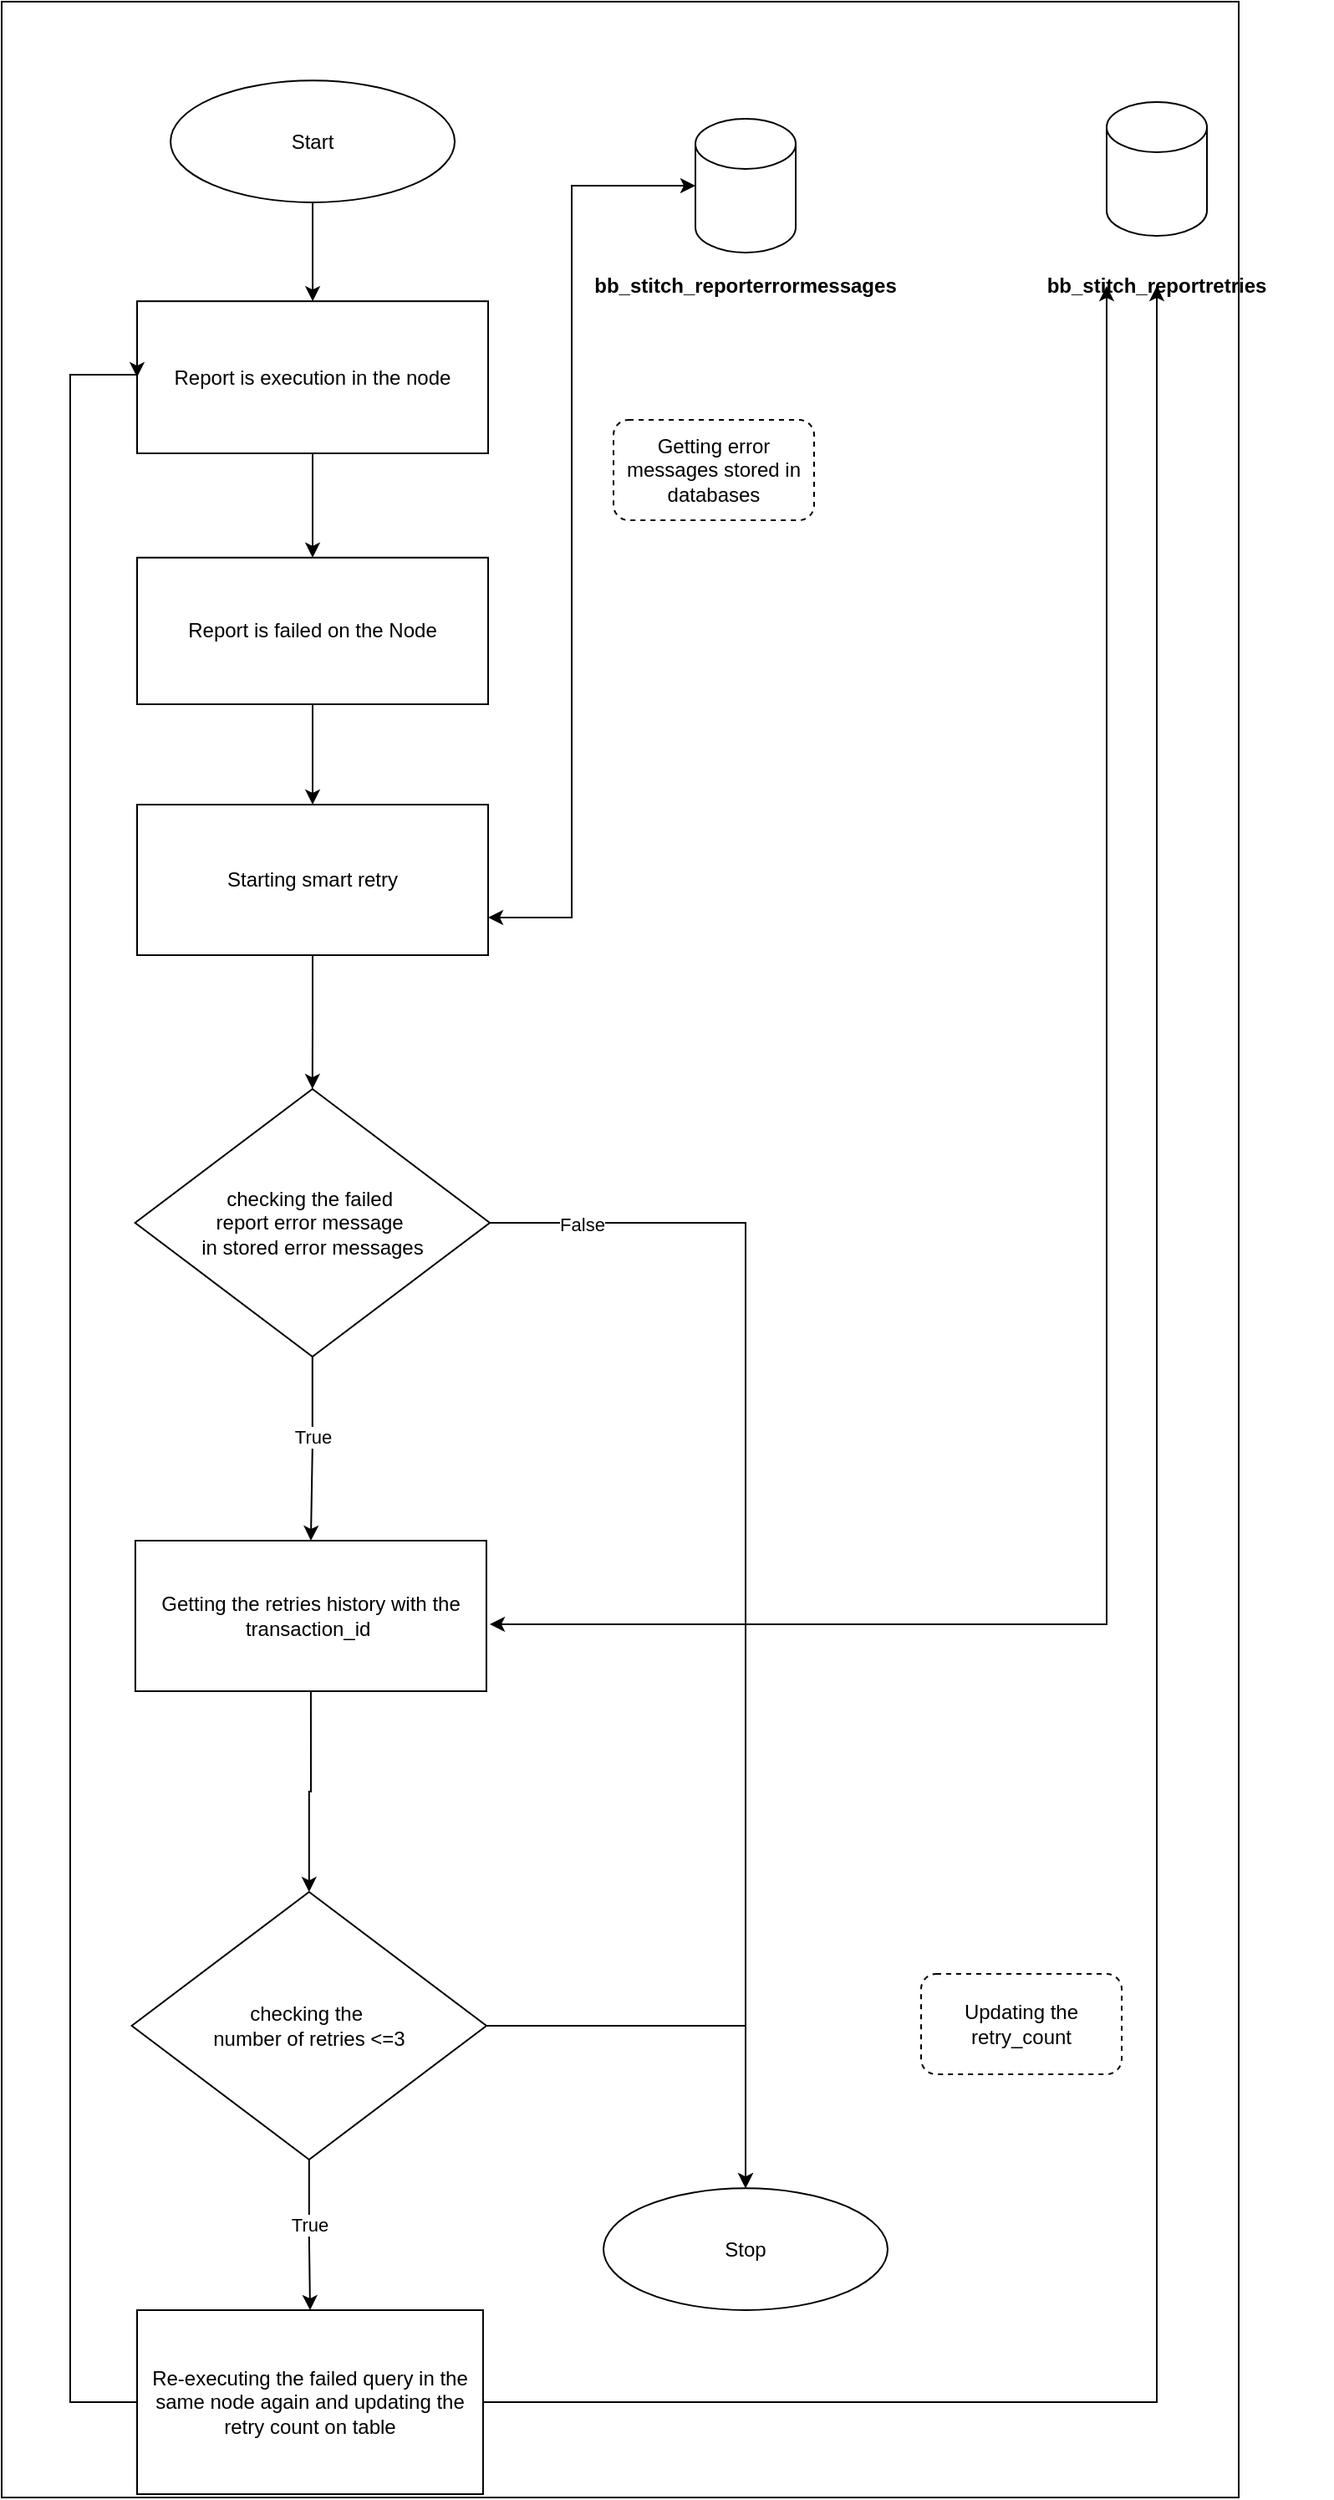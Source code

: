 <mxfile version="26.2.14">
  <diagram name="Page-1" id="eXSfmjUFuQOITZMK3o8C">
    <mxGraphModel dx="3565" dy="2210" grid="1" gridSize="10" guides="1" tooltips="1" connect="1" arrows="1" fold="1" page="1" pageScale="1" pageWidth="827" pageHeight="1169" math="0" shadow="0">
      <root>
        <mxCell id="0" />
        <mxCell id="1" parent="0" />
        <mxCell id="Di3fAgxtV0VW0kk3TTDr-43" value="" style="rounded=0;whiteSpace=wrap;html=1;fillColor=none;" vertex="1" parent="1">
          <mxGeometry x="30" y="18" width="740" height="1492" as="geometry" />
        </mxCell>
        <mxCell id="Di3fAgxtV0VW0kk3TTDr-3" value="" style="edgeStyle=orthogonalEdgeStyle;rounded=0;orthogonalLoop=1;jettySize=auto;html=1;" edge="1" parent="1" source="Di3fAgxtV0VW0kk3TTDr-1" target="Di3fAgxtV0VW0kk3TTDr-2">
          <mxGeometry relative="1" as="geometry" />
        </mxCell>
        <mxCell id="Di3fAgxtV0VW0kk3TTDr-1" value="Start" style="ellipse;whiteSpace=wrap;html=1;fillColor=none;" vertex="1" parent="1">
          <mxGeometry x="131.02" y="65.14" width="170" height="72.86" as="geometry" />
        </mxCell>
        <mxCell id="Di3fAgxtV0VW0kk3TTDr-5" value="" style="edgeStyle=orthogonalEdgeStyle;rounded=0;orthogonalLoop=1;jettySize=auto;html=1;" edge="1" parent="1" source="Di3fAgxtV0VW0kk3TTDr-2" target="Di3fAgxtV0VW0kk3TTDr-4">
          <mxGeometry relative="1" as="geometry" />
        </mxCell>
        <mxCell id="Di3fAgxtV0VW0kk3TTDr-2" value="Report is execution in the node" style="whiteSpace=wrap;html=1;fillColor=none;" vertex="1" parent="1">
          <mxGeometry x="111" y="197.08" width="210" height="90.92" as="geometry" />
        </mxCell>
        <mxCell id="Di3fAgxtV0VW0kk3TTDr-7" value="" style="edgeStyle=orthogonalEdgeStyle;rounded=0;orthogonalLoop=1;jettySize=auto;html=1;" edge="1" parent="1" source="Di3fAgxtV0VW0kk3TTDr-4" target="Di3fAgxtV0VW0kk3TTDr-6">
          <mxGeometry relative="1" as="geometry" />
        </mxCell>
        <mxCell id="Di3fAgxtV0VW0kk3TTDr-4" value="Report is failed on the Node" style="whiteSpace=wrap;html=1;fillColor=none;" vertex="1" parent="1">
          <mxGeometry x="111" y="350.35" width="210" height="87.65" as="geometry" />
        </mxCell>
        <mxCell id="Di3fAgxtV0VW0kk3TTDr-9" value="" style="edgeStyle=orthogonalEdgeStyle;rounded=0;orthogonalLoop=1;jettySize=auto;html=1;" edge="1" parent="1" source="Di3fAgxtV0VW0kk3TTDr-6" target="Di3fAgxtV0VW0kk3TTDr-8">
          <mxGeometry relative="1" as="geometry" />
        </mxCell>
        <mxCell id="Di3fAgxtV0VW0kk3TTDr-6" value="Starting smart retry" style="whiteSpace=wrap;html=1;fillColor=none;" vertex="1" parent="1">
          <mxGeometry x="111" y="498" width="210" height="90" as="geometry" />
        </mxCell>
        <mxCell id="Di3fAgxtV0VW0kk3TTDr-21" value="" style="edgeStyle=orthogonalEdgeStyle;rounded=0;orthogonalLoop=1;jettySize=auto;html=1;entryX=0.5;entryY=0;entryDx=0;entryDy=0;" edge="1" parent="1" source="Di3fAgxtV0VW0kk3TTDr-8" target="Di3fAgxtV0VW0kk3TTDr-42">
          <mxGeometry relative="1" as="geometry">
            <mxPoint x="215.905" y="908" as="targetPoint" />
          </mxGeometry>
        </mxCell>
        <mxCell id="Di3fAgxtV0VW0kk3TTDr-38" value="True" style="edgeLabel;html=1;align=center;verticalAlign=middle;resizable=0;points=[];" vertex="1" connectable="0" parent="Di3fAgxtV0VW0kk3TTDr-21">
          <mxGeometry x="-0.146" relative="1" as="geometry">
            <mxPoint as="offset" />
          </mxGeometry>
        </mxCell>
        <mxCell id="Di3fAgxtV0VW0kk3TTDr-39" style="edgeStyle=orthogonalEdgeStyle;rounded=0;orthogonalLoop=1;jettySize=auto;html=1;exitX=1;exitY=0.5;exitDx=0;exitDy=0;entryX=0.5;entryY=0;entryDx=0;entryDy=0;" edge="1" parent="1" source="Di3fAgxtV0VW0kk3TTDr-8" target="Di3fAgxtV0VW0kk3TTDr-31">
          <mxGeometry relative="1" as="geometry" />
        </mxCell>
        <mxCell id="Di3fAgxtV0VW0kk3TTDr-40" value="False" style="edgeLabel;html=1;align=center;verticalAlign=middle;resizable=0;points=[];" vertex="1" connectable="0" parent="Di3fAgxtV0VW0kk3TTDr-39">
          <mxGeometry x="-0.854" y="-1" relative="1" as="geometry">
            <mxPoint x="1" as="offset" />
          </mxGeometry>
        </mxCell>
        <mxCell id="Di3fAgxtV0VW0kk3TTDr-8" value="checking the failed&amp;nbsp;&lt;div&gt;report error message&amp;nbsp;&lt;/div&gt;&lt;div&gt;in stored error messages&lt;/div&gt;" style="rhombus;whiteSpace=wrap;html=1;fillColor=none;" vertex="1" parent="1">
          <mxGeometry x="109.81" y="668" width="212.19" height="160" as="geometry" />
        </mxCell>
        <mxCell id="Di3fAgxtV0VW0kk3TTDr-10" value="" style="shape=cylinder3;whiteSpace=wrap;html=1;boundedLbl=1;backgroundOutline=1;size=15;fillColor=none;" vertex="1" parent="1">
          <mxGeometry x="691" y="78" width="60" height="80" as="geometry" />
        </mxCell>
        <mxCell id="Di3fAgxtV0VW0kk3TTDr-11" value="" style="shape=cylinder3;whiteSpace=wrap;html=1;boundedLbl=1;backgroundOutline=1;size=15;fillColor=none;" vertex="1" parent="1">
          <mxGeometry x="445" y="88" width="60" height="80" as="geometry" />
        </mxCell>
        <mxCell id="Di3fAgxtV0VW0kk3TTDr-15" style="edgeStyle=orthogonalEdgeStyle;rounded=0;orthogonalLoop=1;jettySize=auto;html=1;entryX=1;entryY=0.75;entryDx=0;entryDy=0;startArrow=classic;startFill=1;" edge="1" parent="1" source="Di3fAgxtV0VW0kk3TTDr-11" target="Di3fAgxtV0VW0kk3TTDr-6">
          <mxGeometry relative="1" as="geometry">
            <Array as="points">
              <mxPoint x="371" y="128" />
              <mxPoint x="371" y="566" />
            </Array>
          </mxGeometry>
        </mxCell>
        <mxCell id="Di3fAgxtV0VW0kk3TTDr-12" value="&lt;h4 data-pm-slice=&quot;1 1 []&quot; data-prosemirror-node-block=&quot;true&quot; data-prosemirror-node-name=&quot;heading&quot; data-prosemirror-content-type=&quot;node&quot;&gt;bb_stitch_reporterrormessages&lt;/h4&gt;" style="text;whiteSpace=wrap;html=1;align=center;" vertex="1" parent="1">
          <mxGeometry x="370" y="158" width="210" height="30" as="geometry" />
        </mxCell>
        <mxCell id="Di3fAgxtV0VW0kk3TTDr-14" value="&lt;h4 data-prosemirror-content-type=&quot;node&quot; data-prosemirror-node-name=&quot;heading&quot; data-prosemirror-node-block=&quot;true&quot; data-pm-slice=&quot;1 1 []&quot;&gt;bb_stitch_reportretries&lt;/h4&gt;" style="text;whiteSpace=wrap;html=1;align=center;" vertex="1" parent="1">
          <mxGeometry x="616" y="158" width="210" height="30" as="geometry" />
        </mxCell>
        <mxCell id="Di3fAgxtV0VW0kk3TTDr-19" value="Getting error messages stored in databases" style="rounded=1;whiteSpace=wrap;html=1;fillColor=none;dashed=1;" vertex="1" parent="1">
          <mxGeometry x="396" y="268" width="120" height="60" as="geometry" />
        </mxCell>
        <mxCell id="Di3fAgxtV0VW0kk3TTDr-22" style="edgeStyle=orthogonalEdgeStyle;rounded=0;orthogonalLoop=1;jettySize=auto;html=1;exitX=1;exitY=0.5;exitDx=0;exitDy=0;startArrow=classic;startFill=1;" edge="1" parent="1" target="Di3fAgxtV0VW0kk3TTDr-14">
          <mxGeometry relative="1" as="geometry">
            <mxPoint x="631" y="518" as="targetPoint" />
            <mxPoint x="322" y="988" as="sourcePoint" />
            <Array as="points">
              <mxPoint x="691" y="988" />
            </Array>
          </mxGeometry>
        </mxCell>
        <mxCell id="Di3fAgxtV0VW0kk3TTDr-24" value="" style="edgeStyle=orthogonalEdgeStyle;rounded=0;orthogonalLoop=1;jettySize=auto;html=1;exitX=0.5;exitY=1;exitDx=0;exitDy=0;" edge="1" parent="1" source="Di3fAgxtV0VW0kk3TTDr-42" target="Di3fAgxtV0VW0kk3TTDr-23">
          <mxGeometry relative="1" as="geometry">
            <mxPoint x="215.905" y="1068" as="sourcePoint" />
          </mxGeometry>
        </mxCell>
        <mxCell id="Di3fAgxtV0VW0kk3TTDr-27" value="" style="edgeStyle=orthogonalEdgeStyle;rounded=0;orthogonalLoop=1;jettySize=auto;html=1;" edge="1" parent="1" source="Di3fAgxtV0VW0kk3TTDr-23" target="Di3fAgxtV0VW0kk3TTDr-26">
          <mxGeometry relative="1" as="geometry" />
        </mxCell>
        <mxCell id="Di3fAgxtV0VW0kk3TTDr-29" value="True" style="edgeLabel;html=1;align=center;verticalAlign=middle;resizable=0;points=[];" vertex="1" connectable="0" parent="Di3fAgxtV0VW0kk3TTDr-27">
          <mxGeometry x="-0.136" relative="1" as="geometry">
            <mxPoint as="offset" />
          </mxGeometry>
        </mxCell>
        <mxCell id="Di3fAgxtV0VW0kk3TTDr-30" style="edgeStyle=orthogonalEdgeStyle;rounded=0;orthogonalLoop=1;jettySize=auto;html=1;exitX=1;exitY=0.5;exitDx=0;exitDy=0;entryX=0.5;entryY=0;entryDx=0;entryDy=0;" edge="1" parent="1" source="Di3fAgxtV0VW0kk3TTDr-23" target="Di3fAgxtV0VW0kk3TTDr-31">
          <mxGeometry relative="1" as="geometry">
            <mxPoint x="481" y="1358" as="targetPoint" />
          </mxGeometry>
        </mxCell>
        <mxCell id="Di3fAgxtV0VW0kk3TTDr-23" value="checking the&amp;nbsp;&lt;div&gt;number of retries &amp;lt;=3&lt;/div&gt;" style="rhombus;whiteSpace=wrap;html=1;fillColor=none;" vertex="1" parent="1">
          <mxGeometry x="107.81" y="1148" width="212.19" height="160" as="geometry" />
        </mxCell>
        <mxCell id="Di3fAgxtV0VW0kk3TTDr-33" style="edgeStyle=orthogonalEdgeStyle;rounded=0;orthogonalLoop=1;jettySize=auto;html=1;exitX=0;exitY=0.5;exitDx=0;exitDy=0;entryX=0;entryY=0.5;entryDx=0;entryDy=0;" edge="1" parent="1" source="Di3fAgxtV0VW0kk3TTDr-26" target="Di3fAgxtV0VW0kk3TTDr-2">
          <mxGeometry relative="1" as="geometry">
            <mxPoint x="-29" y="218" as="targetPoint" />
            <Array as="points">
              <mxPoint x="71" y="1453" />
              <mxPoint x="71" y="241" />
            </Array>
          </mxGeometry>
        </mxCell>
        <mxCell id="Di3fAgxtV0VW0kk3TTDr-34" style="edgeStyle=orthogonalEdgeStyle;rounded=0;orthogonalLoop=1;jettySize=auto;html=1;exitX=1;exitY=0.5;exitDx=0;exitDy=0;" edge="1" parent="1" source="Di3fAgxtV0VW0kk3TTDr-26" target="Di3fAgxtV0VW0kk3TTDr-14">
          <mxGeometry relative="1" as="geometry">
            <mxPoint x="731" y="268" as="targetPoint" />
          </mxGeometry>
        </mxCell>
        <mxCell id="Di3fAgxtV0VW0kk3TTDr-26" value="Re-executing the failed query in the same node again and updating the retry count on table" style="whiteSpace=wrap;html=1;fillColor=none;" vertex="1" parent="1">
          <mxGeometry x="111" y="1398" width="206.96" height="110" as="geometry" />
        </mxCell>
        <mxCell id="Di3fAgxtV0VW0kk3TTDr-31" value="Stop" style="ellipse;whiteSpace=wrap;html=1;fillColor=none;" vertex="1" parent="1">
          <mxGeometry x="390" y="1325.14" width="170" height="72.86" as="geometry" />
        </mxCell>
        <mxCell id="Di3fAgxtV0VW0kk3TTDr-36" value="Updating the retry_count" style="rounded=1;whiteSpace=wrap;html=1;fillColor=none;dashed=1;" vertex="1" parent="1">
          <mxGeometry x="580" y="1197" width="120" height="60" as="geometry" />
        </mxCell>
        <mxCell id="Di3fAgxtV0VW0kk3TTDr-42" value="Getting the retries history with the transaction_id&amp;nbsp;" style="whiteSpace=wrap;html=1;fillColor=none;" vertex="1" parent="1">
          <mxGeometry x="109.96" y="938" width="210" height="90" as="geometry" />
        </mxCell>
      </root>
    </mxGraphModel>
  </diagram>
</mxfile>
